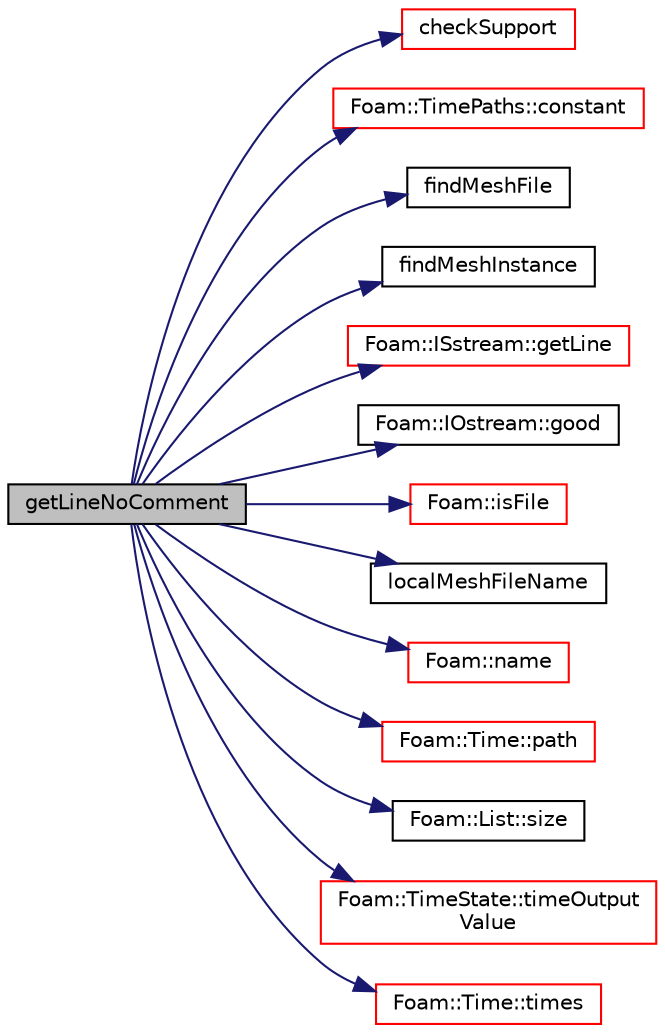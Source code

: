 digraph "getLineNoComment"
{
  bgcolor="transparent";
  edge [fontname="Helvetica",fontsize="10",labelfontname="Helvetica",labelfontsize="10"];
  node [fontname="Helvetica",fontsize="10",shape=record];
  rankdir="LR";
  Node1 [label="getLineNoComment",height=0.2,width=0.4,color="black", fillcolor="grey75", style="filled", fontcolor="black"];
  Node1 -> Node2 [color="midnightblue",fontsize="10",style="solid",fontname="Helvetica"];
  Node2 [label="checkSupport",height=0.2,width=0.4,color="red",URL="$a02554.html#adc9c27fa793257f88a57c1a24e3a7dfd"];
  Node1 -> Node3 [color="midnightblue",fontsize="10",style="solid",fontname="Helvetica"];
  Node3 [label="Foam::TimePaths::constant",height=0.2,width=0.4,color="red",URL="$a02686.html#a5aa65a27a46ca75d80f0821d80606c04",tooltip="Return constant name. "];
  Node1 -> Node4 [color="midnightblue",fontsize="10",style="solid",fontname="Helvetica"];
  Node4 [label="findMeshFile",height=0.2,width=0.4,color="black",URL="$a02554.html#aadca22799aff434f16024a33d9a2f786",tooltip="Find mesh file with surfName. "];
  Node1 -> Node5 [color="midnightblue",fontsize="10",style="solid",fontname="Helvetica"];
  Node5 [label="findMeshInstance",height=0.2,width=0.4,color="black",URL="$a02554.html#a32abe2aa9f714b1594971f473681b32a",tooltip="Find instance with surfName. "];
  Node1 -> Node6 [color="midnightblue",fontsize="10",style="solid",fontname="Helvetica"];
  Node6 [label="Foam::ISstream::getLine",height=0.2,width=0.4,color="red",URL="$a01216.html#a94b82bd8f7d8cdaa83c9c70b7c919f78",tooltip="Raw, low-level getline into a string function. "];
  Node1 -> Node7 [color="midnightblue",fontsize="10",style="solid",fontname="Helvetica"];
  Node7 [label="Foam::IOstream::good",height=0.2,width=0.4,color="black",URL="$a01203.html#ad2e41c8280b6cdf93d39e1135d2abdf7",tooltip="Return true if next operation might succeed. "];
  Node1 -> Node8 [color="midnightblue",fontsize="10",style="solid",fontname="Helvetica"];
  Node8 [label="Foam::isFile",height=0.2,width=0.4,color="red",URL="$a10974.html#a1cf13d004cf482571af182540a8d1526",tooltip="Does the name exist as a FILE in the file system? "];
  Node1 -> Node9 [color="midnightblue",fontsize="10",style="solid",fontname="Helvetica"];
  Node9 [label="localMeshFileName",height=0.2,width=0.4,color="black",URL="$a02554.html#aaa90f9bd91919232b218a01402b7f662",tooltip="Return the local file name (within time directory) "];
  Node1 -> Node10 [color="midnightblue",fontsize="10",style="solid",fontname="Helvetica"];
  Node10 [label="Foam::name",height=0.2,width=0.4,color="red",URL="$a10974.html#adcb0df2bd4953cb6bb390272d8263c3a",tooltip="Return a string representation of a complex. "];
  Node1 -> Node11 [color="midnightblue",fontsize="10",style="solid",fontname="Helvetica"];
  Node11 [label="Foam::Time::path",height=0.2,width=0.4,color="red",URL="$a02683.html#a2db7691b348697844893a04d3110e3d5",tooltip="Return path. "];
  Node1 -> Node12 [color="midnightblue",fontsize="10",style="solid",fontname="Helvetica"];
  Node12 [label="Foam::List::size",height=0.2,width=0.4,color="black",URL="$a01391.html#a8a5f6fa29bd4b500caf186f60245b384",tooltip="Override size to be inconsistent with allocated storage. "];
  Node1 -> Node13 [color="midnightblue",fontsize="10",style="solid",fontname="Helvetica"];
  Node13 [label="Foam::TimeState::timeOutput\lValue",height=0.2,width=0.4,color="red",URL="$a02690.html#a7681c8ca0a16f9e5c6e24374e1b55733",tooltip="Return current time value. "];
  Node1 -> Node14 [color="midnightblue",fontsize="10",style="solid",fontname="Helvetica"];
  Node14 [label="Foam::Time::times",height=0.2,width=0.4,color="red",URL="$a02683.html#aed2dbd182af7815b80c9d0e197a04a78",tooltip="Search the case for valid time directories. "];
}
